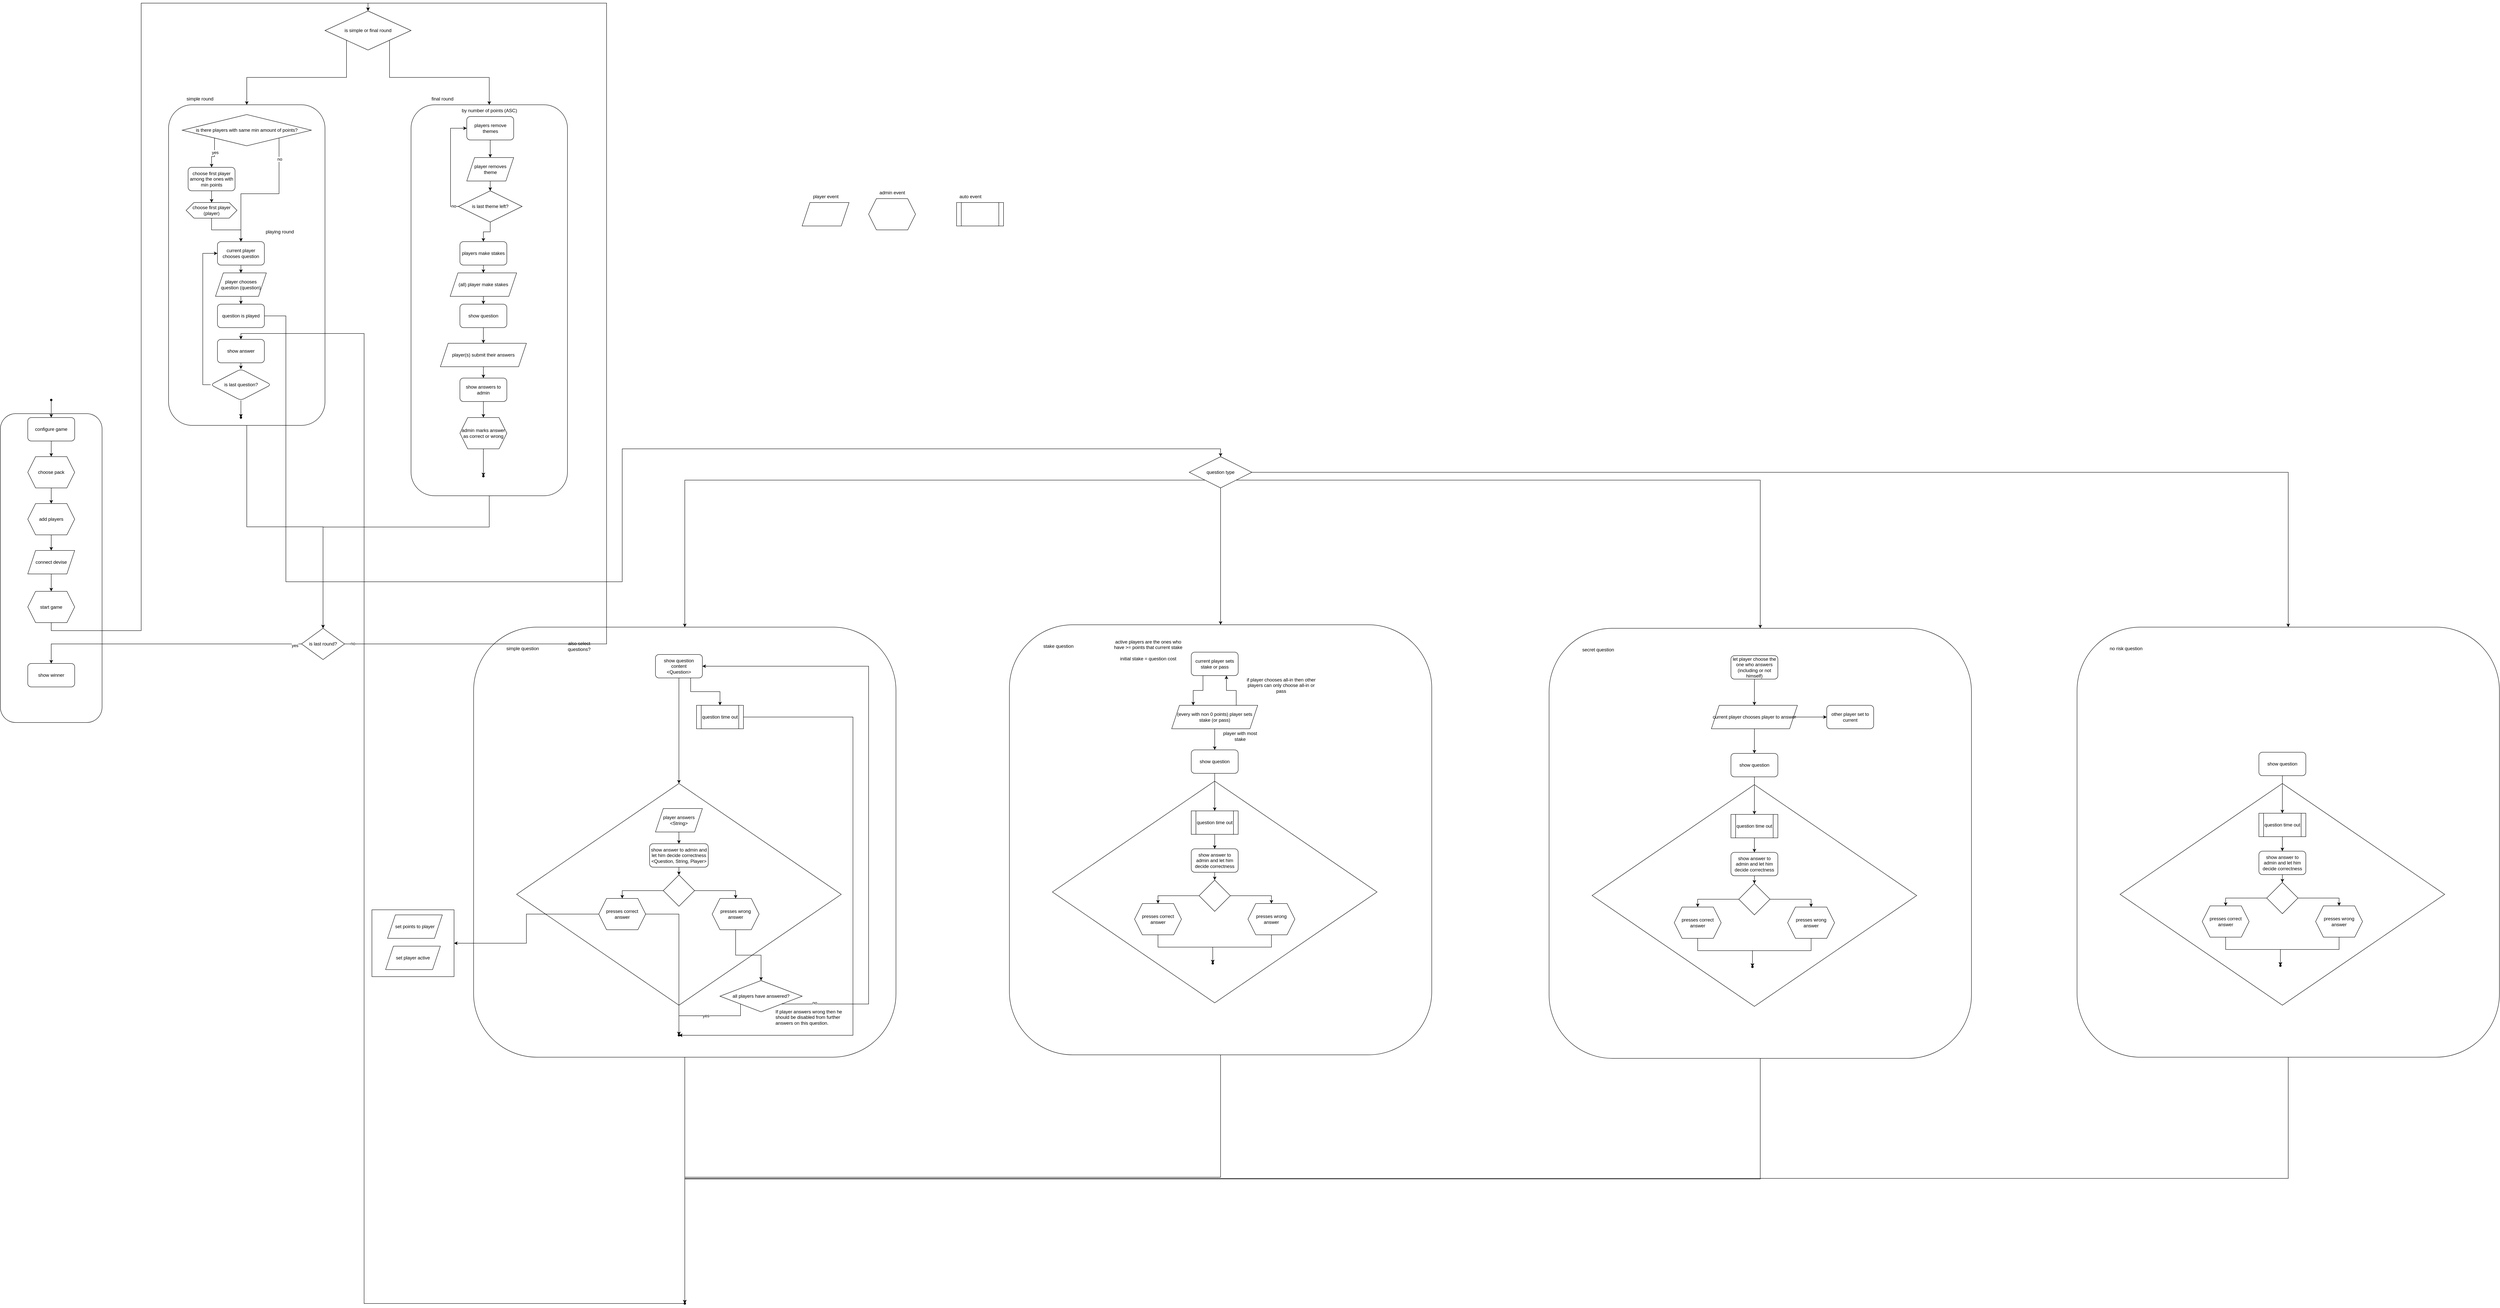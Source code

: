 <mxfile version="24.7.1" type="device">
  <diagram name="Page-1" id="ab8d-WiU6eru4OoNTAOd">
    <mxGraphModel dx="6931" dy="4437" grid="1" gridSize="10" guides="1" tooltips="1" connect="1" arrows="1" fold="1" page="1" pageScale="1" pageWidth="827" pageHeight="1169" math="0" shadow="0">
      <root>
        <mxCell id="0" />
        <mxCell id="1" parent="0" />
        <mxCell id="48MLGOUjKtrmcHyPgKex-269" style="edgeStyle=orthogonalEdgeStyle;rounded=0;orthogonalLoop=1;jettySize=auto;html=1;exitX=0.5;exitY=1;exitDx=0;exitDy=0;entryX=0.5;entryY=0;entryDx=0;entryDy=0;" edge="1" parent="1" source="eBi0IiiwcB5EqKBCC25g-3" target="48MLGOUjKtrmcHyPgKex-268">
          <mxGeometry relative="1" as="geometry" />
        </mxCell>
        <mxCell id="eBi0IiiwcB5EqKBCC25g-3" value="" style="rounded=1;whiteSpace=wrap;html=1;" parent="1" vertex="1">
          <mxGeometry x="110" y="-700" width="400" height="820" as="geometry" />
        </mxCell>
        <mxCell id="48MLGOUjKtrmcHyPgKex-157" value="" style="edgeStyle=orthogonalEdgeStyle;rounded=0;orthogonalLoop=1;jettySize=auto;html=1;" edge="1" parent="1" source="eBi0IiiwcB5EqKBCC25g-1" target="eBi0IiiwcB5EqKBCC25g-52">
          <mxGeometry relative="1" as="geometry" />
        </mxCell>
        <mxCell id="eBi0IiiwcB5EqKBCC25g-1" value="choose first player among the ones with min points" style="rounded=1;whiteSpace=wrap;html=1;" parent="1" vertex="1">
          <mxGeometry x="160" y="-540" width="120" height="60" as="geometry" />
        </mxCell>
        <mxCell id="48MLGOUjKtrmcHyPgKex-129" style="edgeStyle=orthogonalEdgeStyle;rounded=0;orthogonalLoop=1;jettySize=auto;html=1;exitX=0.5;exitY=1;exitDx=0;exitDy=0;entryX=0.5;entryY=0;entryDx=0;entryDy=0;" edge="1" parent="1" source="eBi0IiiwcB5EqKBCC25g-5" target="eBi0IiiwcB5EqKBCC25g-54">
          <mxGeometry relative="1" as="geometry" />
        </mxCell>
        <mxCell id="eBi0IiiwcB5EqKBCC25g-5" value="current player chooses question" style="whiteSpace=wrap;html=1;rounded=1;" parent="1" vertex="1">
          <mxGeometry x="235" y="-350" width="120" height="60" as="geometry" />
        </mxCell>
        <mxCell id="eBi0IiiwcB5EqKBCC25g-7" value="playing round" style="text;html=1;align=center;verticalAlign=middle;resizable=0;points=[];autosize=1;strokeColor=none;fillColor=none;" parent="1" vertex="1">
          <mxGeometry x="344" y="-390" width="100" height="30" as="geometry" />
        </mxCell>
        <mxCell id="48MLGOUjKtrmcHyPgKex-131" style="edgeStyle=orthogonalEdgeStyle;rounded=0;orthogonalLoop=1;jettySize=auto;html=1;exitX=1;exitY=0.5;exitDx=0;exitDy=0;entryX=0.5;entryY=0;entryDx=0;entryDy=0;" edge="1" parent="1" source="eBi0IiiwcB5EqKBCC25g-8" target="48MLGOUjKtrmcHyPgKex-128">
          <mxGeometry relative="1" as="geometry">
            <Array as="points">
              <mxPoint x="410" y="-160" />
              <mxPoint x="410" y="520" />
              <mxPoint x="1270" y="520" />
              <mxPoint x="1270" y="180" />
              <mxPoint x="2800" y="180" />
            </Array>
          </mxGeometry>
        </mxCell>
        <mxCell id="eBi0IiiwcB5EqKBCC25g-8" value="question is played" style="whiteSpace=wrap;html=1;rounded=1;" parent="1" vertex="1">
          <mxGeometry x="235" y="-190" width="120" height="60" as="geometry" />
        </mxCell>
        <mxCell id="eBi0IiiwcB5EqKBCC25g-21" style="edgeStyle=orthogonalEdgeStyle;rounded=0;orthogonalLoop=1;jettySize=auto;html=1;exitX=0;exitY=0.5;exitDx=0;exitDy=0;entryX=0;entryY=0.5;entryDx=0;entryDy=0;" parent="1" source="eBi0IiiwcB5EqKBCC25g-17" target="eBi0IiiwcB5EqKBCC25g-5" edge="1">
          <mxGeometry relative="1" as="geometry" />
        </mxCell>
        <mxCell id="eBi0IiiwcB5EqKBCC25g-23" value="" style="edgeStyle=orthogonalEdgeStyle;rounded=0;orthogonalLoop=1;jettySize=auto;html=1;" parent="1" source="eBi0IiiwcB5EqKBCC25g-17" target="eBi0IiiwcB5EqKBCC25g-22" edge="1">
          <mxGeometry relative="1" as="geometry" />
        </mxCell>
        <mxCell id="eBi0IiiwcB5EqKBCC25g-17" value="is last question?" style="rhombus;whiteSpace=wrap;html=1;rounded=1;" parent="1" vertex="1">
          <mxGeometry x="217.5" y="-24" width="155" height="80" as="geometry" />
        </mxCell>
        <mxCell id="eBi0IiiwcB5EqKBCC25g-22" value="" style="shape=waypoint;sketch=0;size=6;pointerEvents=1;points=[];fillColor=default;resizable=0;rotatable=0;perimeter=centerPerimeter;snapToPoint=1;rounded=1;" parent="1" vertex="1">
          <mxGeometry x="285" y="90" width="20" height="20" as="geometry" />
        </mxCell>
        <mxCell id="eBi0IiiwcB5EqKBCC25g-48" value="" style="shape=parallelogram;perimeter=parallelogramPerimeter;whiteSpace=wrap;html=1;fixedSize=1;" parent="1" vertex="1">
          <mxGeometry x="1730" y="-450" width="120" height="60" as="geometry" />
        </mxCell>
        <mxCell id="eBi0IiiwcB5EqKBCC25g-49" value="" style="shape=hexagon;perimeter=hexagonPerimeter2;whiteSpace=wrap;html=1;fixedSize=1;" parent="1" vertex="1">
          <mxGeometry x="1900" y="-460" width="120" height="80" as="geometry" />
        </mxCell>
        <mxCell id="eBi0IiiwcB5EqKBCC25g-50" value="player event" style="text;html=1;align=center;verticalAlign=middle;resizable=0;points=[];autosize=1;strokeColor=none;fillColor=none;" parent="1" vertex="1">
          <mxGeometry x="1745" y="-480" width="90" height="30" as="geometry" />
        </mxCell>
        <mxCell id="eBi0IiiwcB5EqKBCC25g-51" value="admin event" style="text;html=1;align=center;verticalAlign=middle;resizable=0;points=[];autosize=1;strokeColor=none;fillColor=none;" parent="1" vertex="1">
          <mxGeometry x="1915" y="-490" width="90" height="30" as="geometry" />
        </mxCell>
        <mxCell id="48MLGOUjKtrmcHyPgKex-158" value="" style="edgeStyle=orthogonalEdgeStyle;rounded=0;orthogonalLoop=1;jettySize=auto;html=1;entryX=0.5;entryY=0;entryDx=0;entryDy=0;" edge="1" parent="1" source="eBi0IiiwcB5EqKBCC25g-52" target="eBi0IiiwcB5EqKBCC25g-5">
          <mxGeometry relative="1" as="geometry" />
        </mxCell>
        <mxCell id="eBi0IiiwcB5EqKBCC25g-52" value="choose first player (player)" style="shape=hexagon;perimeter=hexagonPerimeter2;whiteSpace=wrap;html=1;fixedSize=1;" parent="1" vertex="1">
          <mxGeometry x="155" y="-450" width="130" height="40" as="geometry" />
        </mxCell>
        <mxCell id="48MLGOUjKtrmcHyPgKex-130" style="edgeStyle=orthogonalEdgeStyle;rounded=0;orthogonalLoop=1;jettySize=auto;html=1;exitX=0.5;exitY=1;exitDx=0;exitDy=0;entryX=0.5;entryY=0;entryDx=0;entryDy=0;" edge="1" parent="1" source="eBi0IiiwcB5EqKBCC25g-54" target="eBi0IiiwcB5EqKBCC25g-8">
          <mxGeometry relative="1" as="geometry" />
        </mxCell>
        <mxCell id="eBi0IiiwcB5EqKBCC25g-54" value="player chooses question (question)" style="shape=parallelogram;perimeter=parallelogramPerimeter;whiteSpace=wrap;html=1;fixedSize=1;" parent="1" vertex="1">
          <mxGeometry x="230" y="-270" width="130" height="60" as="geometry" />
        </mxCell>
        <mxCell id="48MLGOUjKtrmcHyPgKex-136" value="" style="edgeStyle=orthogonalEdgeStyle;rounded=0;orthogonalLoop=1;jettySize=auto;html=1;" edge="1" parent="1" source="48MLGOUjKtrmcHyPgKex-10" target="48MLGOUjKtrmcHyPgKex-135">
          <mxGeometry relative="1" as="geometry" />
        </mxCell>
        <mxCell id="48MLGOUjKtrmcHyPgKex-10" value="" style="rounded=1;whiteSpace=wrap;html=1;" vertex="1" parent="1">
          <mxGeometry x="890" y="636" width="1080" height="1100" as="geometry" />
        </mxCell>
        <mxCell id="48MLGOUjKtrmcHyPgKex-11" value="simple question" style="text;html=1;align=center;verticalAlign=middle;resizable=0;points=[];autosize=1;strokeColor=none;fillColor=none;" vertex="1" parent="1">
          <mxGeometry x="960" y="676" width="110" height="30" as="geometry" />
        </mxCell>
        <mxCell id="48MLGOUjKtrmcHyPgKex-16" value="" style="edgeStyle=orthogonalEdgeStyle;rounded=0;orthogonalLoop=1;jettySize=auto;html=1;" edge="1" parent="1" source="48MLGOUjKtrmcHyPgKex-17" target="48MLGOUjKtrmcHyPgKex-21">
          <mxGeometry relative="1" as="geometry" />
        </mxCell>
        <mxCell id="48MLGOUjKtrmcHyPgKex-37" style="edgeStyle=orthogonalEdgeStyle;rounded=0;orthogonalLoop=1;jettySize=auto;html=1;exitX=0.75;exitY=1;exitDx=0;exitDy=0;entryX=0.5;entryY=0;entryDx=0;entryDy=0;" edge="1" parent="1" source="48MLGOUjKtrmcHyPgKex-17" target="48MLGOUjKtrmcHyPgKex-36">
          <mxGeometry relative="1" as="geometry" />
        </mxCell>
        <mxCell id="48MLGOUjKtrmcHyPgKex-17" value="show question content&lt;div&gt;&amp;lt;Question&amp;gt;&lt;/div&gt;" style="rounded=1;whiteSpace=wrap;html=1;" vertex="1" parent="1">
          <mxGeometry x="1355" y="706" width="120" height="60" as="geometry" />
        </mxCell>
        <mxCell id="48MLGOUjKtrmcHyPgKex-21" value="" style="rhombus;whiteSpace=wrap;html=1;" vertex="1" parent="1">
          <mxGeometry x="1000" y="1036" width="830" height="567" as="geometry" />
        </mxCell>
        <mxCell id="48MLGOUjKtrmcHyPgKex-22" value="" style="edgeStyle=orthogonalEdgeStyle;rounded=0;orthogonalLoop=1;jettySize=auto;html=1;" edge="1" parent="1" source="48MLGOUjKtrmcHyPgKex-23" target="48MLGOUjKtrmcHyPgKex-25">
          <mxGeometry relative="1" as="geometry" />
        </mxCell>
        <mxCell id="48MLGOUjKtrmcHyPgKex-23" value="player answers&lt;div&gt;&amp;lt;String&amp;gt;&lt;/div&gt;" style="shape=parallelogram;perimeter=parallelogramPerimeter;whiteSpace=wrap;html=1;fixedSize=1;" vertex="1" parent="1">
          <mxGeometry x="1355" y="1100" width="120" height="60" as="geometry" />
        </mxCell>
        <mxCell id="48MLGOUjKtrmcHyPgKex-24" style="edgeStyle=orthogonalEdgeStyle;rounded=0;orthogonalLoop=1;jettySize=auto;html=1;exitX=0.5;exitY=1;exitDx=0;exitDy=0;entryX=0.5;entryY=0;entryDx=0;entryDy=0;" edge="1" parent="1" source="48MLGOUjKtrmcHyPgKex-25" target="48MLGOUjKtrmcHyPgKex-30">
          <mxGeometry relative="1" as="geometry" />
        </mxCell>
        <mxCell id="48MLGOUjKtrmcHyPgKex-25" value="show answer to admin and let him decide correctness&lt;div&gt;&amp;lt;Question, String, Player&amp;gt;&lt;/div&gt;" style="rounded=1;whiteSpace=wrap;html=1;" vertex="1" parent="1">
          <mxGeometry x="1340" y="1190" width="150" height="60" as="geometry" />
        </mxCell>
        <mxCell id="48MLGOUjKtrmcHyPgKex-26" value="" style="edgeStyle=orthogonalEdgeStyle;rounded=0;orthogonalLoop=1;jettySize=auto;html=1;" edge="1" parent="1" source="48MLGOUjKtrmcHyPgKex-27" target="48MLGOUjKtrmcHyPgKex-33">
          <mxGeometry relative="1" as="geometry" />
        </mxCell>
        <mxCell id="48MLGOUjKtrmcHyPgKex-259" style="edgeStyle=orthogonalEdgeStyle;rounded=0;orthogonalLoop=1;jettySize=auto;html=1;exitX=0;exitY=0.5;exitDx=0;exitDy=0;entryX=1;entryY=0.5;entryDx=0;entryDy=0;" edge="1" parent="1" source="48MLGOUjKtrmcHyPgKex-27" target="48MLGOUjKtrmcHyPgKex-256">
          <mxGeometry relative="1" as="geometry" />
        </mxCell>
        <mxCell id="48MLGOUjKtrmcHyPgKex-27" value="presses correct answer" style="shape=hexagon;perimeter=hexagonPerimeter2;whiteSpace=wrap;html=1;fixedSize=1;" vertex="1" parent="1">
          <mxGeometry x="1210" y="1330" width="120" height="80" as="geometry" />
        </mxCell>
        <mxCell id="48MLGOUjKtrmcHyPgKex-28" style="edgeStyle=orthogonalEdgeStyle;rounded=0;orthogonalLoop=1;jettySize=auto;html=1;exitX=0;exitY=0.5;exitDx=0;exitDy=0;entryX=0.5;entryY=0;entryDx=0;entryDy=0;" edge="1" parent="1" source="48MLGOUjKtrmcHyPgKex-30" target="48MLGOUjKtrmcHyPgKex-27">
          <mxGeometry relative="1" as="geometry" />
        </mxCell>
        <mxCell id="48MLGOUjKtrmcHyPgKex-29" style="edgeStyle=orthogonalEdgeStyle;rounded=0;orthogonalLoop=1;jettySize=auto;html=1;exitX=1;exitY=0.5;exitDx=0;exitDy=0;entryX=0.5;entryY=0;entryDx=0;entryDy=0;" edge="1" parent="1" source="48MLGOUjKtrmcHyPgKex-30" target="48MLGOUjKtrmcHyPgKex-32">
          <mxGeometry relative="1" as="geometry" />
        </mxCell>
        <mxCell id="48MLGOUjKtrmcHyPgKex-30" value="" style="rhombus;whiteSpace=wrap;html=1;" vertex="1" parent="1">
          <mxGeometry x="1375" y="1270" width="80" height="80" as="geometry" />
        </mxCell>
        <mxCell id="48MLGOUjKtrmcHyPgKex-251" style="edgeStyle=orthogonalEdgeStyle;rounded=0;orthogonalLoop=1;jettySize=auto;html=1;exitX=0.5;exitY=1;exitDx=0;exitDy=0;entryX=0.5;entryY=0;entryDx=0;entryDy=0;" edge="1" parent="1" source="48MLGOUjKtrmcHyPgKex-32" target="48MLGOUjKtrmcHyPgKex-250">
          <mxGeometry relative="1" as="geometry" />
        </mxCell>
        <mxCell id="48MLGOUjKtrmcHyPgKex-32" value="presses wrong answer" style="shape=hexagon;perimeter=hexagonPerimeter2;whiteSpace=wrap;html=1;fixedSize=1;" vertex="1" parent="1">
          <mxGeometry x="1500" y="1330" width="120" height="80" as="geometry" />
        </mxCell>
        <mxCell id="48MLGOUjKtrmcHyPgKex-33" value="" style="shape=waypoint;sketch=0;size=6;pointerEvents=1;points=[];fillColor=default;resizable=0;rotatable=0;perimeter=centerPerimeter;snapToPoint=1;" vertex="1" parent="1">
          <mxGeometry x="1405" y="1670" width="20" height="20" as="geometry" />
        </mxCell>
        <mxCell id="48MLGOUjKtrmcHyPgKex-34" value="" style="shape=process;whiteSpace=wrap;html=1;backgroundOutline=1;" vertex="1" parent="1">
          <mxGeometry x="2125" y="-450" width="120" height="60" as="geometry" />
        </mxCell>
        <mxCell id="48MLGOUjKtrmcHyPgKex-35" value="auto event" style="text;html=1;align=center;verticalAlign=middle;resizable=0;points=[];autosize=1;strokeColor=none;fillColor=none;" vertex="1" parent="1">
          <mxGeometry x="2120" y="-480" width="80" height="30" as="geometry" />
        </mxCell>
        <mxCell id="48MLGOUjKtrmcHyPgKex-41" value="" style="edgeStyle=orthogonalEdgeStyle;rounded=0;orthogonalLoop=1;jettySize=auto;html=1;entryX=1.083;entryY=0.867;entryDx=0;entryDy=0;entryPerimeter=0;" edge="1" parent="1" source="48MLGOUjKtrmcHyPgKex-36" target="48MLGOUjKtrmcHyPgKex-33">
          <mxGeometry relative="1" as="geometry">
            <mxPoint x="1520" y="966" as="targetPoint" />
            <Array as="points">
              <mxPoint x="1860" y="866" />
              <mxPoint x="1860" y="1680" />
            </Array>
          </mxGeometry>
        </mxCell>
        <mxCell id="48MLGOUjKtrmcHyPgKex-36" value="question time out" style="shape=process;whiteSpace=wrap;html=1;backgroundOutline=1;" vertex="1" parent="1">
          <mxGeometry x="1460" y="836" width="120" height="60" as="geometry" />
        </mxCell>
        <mxCell id="48MLGOUjKtrmcHyPgKex-137" style="edgeStyle=orthogonalEdgeStyle;rounded=0;orthogonalLoop=1;jettySize=auto;html=1;exitX=0.5;exitY=1;exitDx=0;exitDy=0;" edge="1" parent="1" source="48MLGOUjKtrmcHyPgKex-42" target="48MLGOUjKtrmcHyPgKex-135">
          <mxGeometry relative="1" as="geometry" />
        </mxCell>
        <mxCell id="48MLGOUjKtrmcHyPgKex-42" value="" style="rounded=1;whiteSpace=wrap;html=1;" vertex="1" parent="1">
          <mxGeometry x="2260" y="630" width="1080" height="1100" as="geometry" />
        </mxCell>
        <mxCell id="48MLGOUjKtrmcHyPgKex-43" value="stake question" style="text;html=1;align=center;verticalAlign=middle;resizable=0;points=[];autosize=1;strokeColor=none;fillColor=none;" vertex="1" parent="1">
          <mxGeometry x="2335" y="670" width="100" height="30" as="geometry" />
        </mxCell>
        <mxCell id="48MLGOUjKtrmcHyPgKex-124" style="edgeStyle=orthogonalEdgeStyle;rounded=0;orthogonalLoop=1;jettySize=auto;html=1;exitX=0.25;exitY=1;exitDx=0;exitDy=0;entryX=0.25;entryY=0;entryDx=0;entryDy=0;" edge="1" parent="1" source="48MLGOUjKtrmcHyPgKex-46" target="48MLGOUjKtrmcHyPgKex-63">
          <mxGeometry relative="1" as="geometry" />
        </mxCell>
        <mxCell id="48MLGOUjKtrmcHyPgKex-46" value="current player sets stake or pass" style="rounded=1;whiteSpace=wrap;html=1;" vertex="1" parent="1">
          <mxGeometry x="2725" y="700" width="120" height="60" as="geometry" />
        </mxCell>
        <mxCell id="48MLGOUjKtrmcHyPgKex-47" value="" style="rhombus;whiteSpace=wrap;html=1;" vertex="1" parent="1">
          <mxGeometry x="2370" y="1030" width="830" height="567" as="geometry" />
        </mxCell>
        <mxCell id="48MLGOUjKtrmcHyPgKex-48" value="" style="edgeStyle=orthogonalEdgeStyle;rounded=0;orthogonalLoop=1;jettySize=auto;html=1;exitX=0.5;exitY=1;exitDx=0;exitDy=0;" edge="1" parent="1" source="48MLGOUjKtrmcHyPgKex-67" target="48MLGOUjKtrmcHyPgKex-51">
          <mxGeometry relative="1" as="geometry">
            <mxPoint x="2785.0" y="1173" as="sourcePoint" />
          </mxGeometry>
        </mxCell>
        <mxCell id="48MLGOUjKtrmcHyPgKex-50" style="edgeStyle=orthogonalEdgeStyle;rounded=0;orthogonalLoop=1;jettySize=auto;html=1;exitX=0.5;exitY=1;exitDx=0;exitDy=0;entryX=0.5;entryY=0;entryDx=0;entryDy=0;" edge="1" parent="1" source="48MLGOUjKtrmcHyPgKex-51" target="48MLGOUjKtrmcHyPgKex-56">
          <mxGeometry relative="1" as="geometry" />
        </mxCell>
        <mxCell id="48MLGOUjKtrmcHyPgKex-51" value="show answer to admin and let him decide correctness" style="rounded=1;whiteSpace=wrap;html=1;" vertex="1" parent="1">
          <mxGeometry x="2725" y="1203" width="120" height="60" as="geometry" />
        </mxCell>
        <mxCell id="48MLGOUjKtrmcHyPgKex-69" style="edgeStyle=orthogonalEdgeStyle;rounded=0;orthogonalLoop=1;jettySize=auto;html=1;exitX=0.5;exitY=1;exitDx=0;exitDy=0;" edge="1" parent="1" source="48MLGOUjKtrmcHyPgKex-53" target="48MLGOUjKtrmcHyPgKex-59">
          <mxGeometry relative="1" as="geometry" />
        </mxCell>
        <mxCell id="48MLGOUjKtrmcHyPgKex-53" value="presses correct answer" style="shape=hexagon;perimeter=hexagonPerimeter2;whiteSpace=wrap;html=1;fixedSize=1;" vertex="1" parent="1">
          <mxGeometry x="2580" y="1343" width="120" height="80" as="geometry" />
        </mxCell>
        <mxCell id="48MLGOUjKtrmcHyPgKex-54" style="edgeStyle=orthogonalEdgeStyle;rounded=0;orthogonalLoop=1;jettySize=auto;html=1;exitX=0;exitY=0.5;exitDx=0;exitDy=0;entryX=0.5;entryY=0;entryDx=0;entryDy=0;" edge="1" parent="1" source="48MLGOUjKtrmcHyPgKex-56" target="48MLGOUjKtrmcHyPgKex-53">
          <mxGeometry relative="1" as="geometry" />
        </mxCell>
        <mxCell id="48MLGOUjKtrmcHyPgKex-55" style="edgeStyle=orthogonalEdgeStyle;rounded=0;orthogonalLoop=1;jettySize=auto;html=1;exitX=1;exitY=0.5;exitDx=0;exitDy=0;entryX=0.5;entryY=0;entryDx=0;entryDy=0;" edge="1" parent="1" source="48MLGOUjKtrmcHyPgKex-56" target="48MLGOUjKtrmcHyPgKex-58">
          <mxGeometry relative="1" as="geometry" />
        </mxCell>
        <mxCell id="48MLGOUjKtrmcHyPgKex-56" value="" style="rhombus;whiteSpace=wrap;html=1;" vertex="1" parent="1">
          <mxGeometry x="2745" y="1283" width="80" height="80" as="geometry" />
        </mxCell>
        <mxCell id="48MLGOUjKtrmcHyPgKex-58" value="presses wrong answer" style="shape=hexagon;perimeter=hexagonPerimeter2;whiteSpace=wrap;html=1;fixedSize=1;" vertex="1" parent="1">
          <mxGeometry x="2870" y="1343" width="120" height="80" as="geometry" />
        </mxCell>
        <mxCell id="48MLGOUjKtrmcHyPgKex-59" value="" style="shape=waypoint;sketch=0;size=6;pointerEvents=1;points=[];fillColor=default;resizable=0;rotatable=0;perimeter=centerPerimeter;snapToPoint=1;" vertex="1" parent="1">
          <mxGeometry x="2770" y="1486" width="20" height="20" as="geometry" />
        </mxCell>
        <mxCell id="48MLGOUjKtrmcHyPgKex-123" style="edgeStyle=orthogonalEdgeStyle;rounded=0;orthogonalLoop=1;jettySize=auto;html=1;exitX=0.5;exitY=1;exitDx=0;exitDy=0;entryX=0.5;entryY=0;entryDx=0;entryDy=0;" edge="1" parent="1" source="48MLGOUjKtrmcHyPgKex-63" target="48MLGOUjKtrmcHyPgKex-65">
          <mxGeometry relative="1" as="geometry" />
        </mxCell>
        <mxCell id="48MLGOUjKtrmcHyPgKex-125" style="edgeStyle=orthogonalEdgeStyle;rounded=0;orthogonalLoop=1;jettySize=auto;html=1;exitX=0.75;exitY=0;exitDx=0;exitDy=0;entryX=0.75;entryY=1;entryDx=0;entryDy=0;" edge="1" parent="1" source="48MLGOUjKtrmcHyPgKex-63" target="48MLGOUjKtrmcHyPgKex-46">
          <mxGeometry relative="1" as="geometry" />
        </mxCell>
        <mxCell id="48MLGOUjKtrmcHyPgKex-63" value="(every with non 0 points) player sets stake (or pass)" style="shape=parallelogram;perimeter=parallelogramPerimeter;whiteSpace=wrap;html=1;fixedSize=1;" vertex="1" parent="1">
          <mxGeometry x="2675" y="836" width="220" height="60" as="geometry" />
        </mxCell>
        <mxCell id="48MLGOUjKtrmcHyPgKex-68" style="edgeStyle=orthogonalEdgeStyle;rounded=0;orthogonalLoop=1;jettySize=auto;html=1;exitX=0.5;exitY=1;exitDx=0;exitDy=0;entryX=0.5;entryY=0;entryDx=0;entryDy=0;" edge="1" parent="1" source="48MLGOUjKtrmcHyPgKex-65" target="48MLGOUjKtrmcHyPgKex-67">
          <mxGeometry relative="1" as="geometry" />
        </mxCell>
        <mxCell id="48MLGOUjKtrmcHyPgKex-65" value="show question" style="rounded=1;whiteSpace=wrap;html=1;" vertex="1" parent="1">
          <mxGeometry x="2725" y="950" width="120" height="60" as="geometry" />
        </mxCell>
        <mxCell id="48MLGOUjKtrmcHyPgKex-67" value="question time out" style="shape=process;whiteSpace=wrap;html=1;backgroundOutline=1;" vertex="1" parent="1">
          <mxGeometry x="2725" y="1106" width="120" height="60" as="geometry" />
        </mxCell>
        <mxCell id="48MLGOUjKtrmcHyPgKex-70" style="edgeStyle=orthogonalEdgeStyle;rounded=0;orthogonalLoop=1;jettySize=auto;html=1;exitX=0.5;exitY=1;exitDx=0;exitDy=0;entryX=1.013;entryY=0.109;entryDx=0;entryDy=0;entryPerimeter=0;" edge="1" parent="1" source="48MLGOUjKtrmcHyPgKex-58" target="48MLGOUjKtrmcHyPgKex-59">
          <mxGeometry relative="1" as="geometry" />
        </mxCell>
        <mxCell id="48MLGOUjKtrmcHyPgKex-138" style="edgeStyle=orthogonalEdgeStyle;rounded=0;orthogonalLoop=1;jettySize=auto;html=1;exitX=0.5;exitY=1;exitDx=0;exitDy=0;" edge="1" parent="1" source="48MLGOUjKtrmcHyPgKex-97" target="48MLGOUjKtrmcHyPgKex-135">
          <mxGeometry relative="1" as="geometry">
            <mxPoint x="1510" y="2370" as="targetPoint" />
          </mxGeometry>
        </mxCell>
        <mxCell id="48MLGOUjKtrmcHyPgKex-97" value="" style="rounded=1;whiteSpace=wrap;html=1;" vertex="1" parent="1">
          <mxGeometry x="3640" y="639" width="1080" height="1100" as="geometry" />
        </mxCell>
        <mxCell id="48MLGOUjKtrmcHyPgKex-98" value="secret question" style="text;html=1;align=center;verticalAlign=middle;resizable=0;points=[];autosize=1;strokeColor=none;fillColor=none;" vertex="1" parent="1">
          <mxGeometry x="3715" y="679" width="100" height="30" as="geometry" />
        </mxCell>
        <mxCell id="48MLGOUjKtrmcHyPgKex-126" value="" style="edgeStyle=orthogonalEdgeStyle;rounded=0;orthogonalLoop=1;jettySize=auto;html=1;" edge="1" parent="1" source="48MLGOUjKtrmcHyPgKex-101" target="48MLGOUjKtrmcHyPgKex-117">
          <mxGeometry relative="1" as="geometry" />
        </mxCell>
        <mxCell id="48MLGOUjKtrmcHyPgKex-101" value="let player choose the one who answers (including or not himself)" style="rounded=1;whiteSpace=wrap;html=1;" vertex="1" parent="1">
          <mxGeometry x="4105" y="709" width="120" height="60" as="geometry" />
        </mxCell>
        <mxCell id="48MLGOUjKtrmcHyPgKex-102" value="" style="rhombus;whiteSpace=wrap;html=1;" vertex="1" parent="1">
          <mxGeometry x="3750" y="1039" width="830" height="567" as="geometry" />
        </mxCell>
        <mxCell id="48MLGOUjKtrmcHyPgKex-103" value="" style="edgeStyle=orthogonalEdgeStyle;rounded=0;orthogonalLoop=1;jettySize=auto;html=1;exitX=0.5;exitY=1;exitDx=0;exitDy=0;" edge="1" parent="1" source="48MLGOUjKtrmcHyPgKex-121" target="48MLGOUjKtrmcHyPgKex-105">
          <mxGeometry relative="1" as="geometry">
            <mxPoint x="4165.0" y="1182" as="sourcePoint" />
          </mxGeometry>
        </mxCell>
        <mxCell id="48MLGOUjKtrmcHyPgKex-104" style="edgeStyle=orthogonalEdgeStyle;rounded=0;orthogonalLoop=1;jettySize=auto;html=1;exitX=0.5;exitY=1;exitDx=0;exitDy=0;entryX=0.5;entryY=0;entryDx=0;entryDy=0;" edge="1" parent="1" source="48MLGOUjKtrmcHyPgKex-105" target="48MLGOUjKtrmcHyPgKex-110">
          <mxGeometry relative="1" as="geometry" />
        </mxCell>
        <mxCell id="48MLGOUjKtrmcHyPgKex-105" value="show answer to admin and let him decide correctness" style="rounded=1;whiteSpace=wrap;html=1;" vertex="1" parent="1">
          <mxGeometry x="4105" y="1212" width="120" height="60" as="geometry" />
        </mxCell>
        <mxCell id="48MLGOUjKtrmcHyPgKex-106" style="edgeStyle=orthogonalEdgeStyle;rounded=0;orthogonalLoop=1;jettySize=auto;html=1;exitX=0.5;exitY=1;exitDx=0;exitDy=0;" edge="1" parent="1" source="48MLGOUjKtrmcHyPgKex-107" target="48MLGOUjKtrmcHyPgKex-112">
          <mxGeometry relative="1" as="geometry" />
        </mxCell>
        <mxCell id="48MLGOUjKtrmcHyPgKex-107" value="presses correct answer" style="shape=hexagon;perimeter=hexagonPerimeter2;whiteSpace=wrap;html=1;fixedSize=1;" vertex="1" parent="1">
          <mxGeometry x="3960" y="1352" width="120" height="80" as="geometry" />
        </mxCell>
        <mxCell id="48MLGOUjKtrmcHyPgKex-108" style="edgeStyle=orthogonalEdgeStyle;rounded=0;orthogonalLoop=1;jettySize=auto;html=1;exitX=0;exitY=0.5;exitDx=0;exitDy=0;entryX=0.5;entryY=0;entryDx=0;entryDy=0;" edge="1" parent="1" source="48MLGOUjKtrmcHyPgKex-110" target="48MLGOUjKtrmcHyPgKex-107">
          <mxGeometry relative="1" as="geometry" />
        </mxCell>
        <mxCell id="48MLGOUjKtrmcHyPgKex-109" style="edgeStyle=orthogonalEdgeStyle;rounded=0;orthogonalLoop=1;jettySize=auto;html=1;exitX=1;exitY=0.5;exitDx=0;exitDy=0;entryX=0.5;entryY=0;entryDx=0;entryDy=0;" edge="1" parent="1" source="48MLGOUjKtrmcHyPgKex-110" target="48MLGOUjKtrmcHyPgKex-111">
          <mxGeometry relative="1" as="geometry" />
        </mxCell>
        <mxCell id="48MLGOUjKtrmcHyPgKex-110" value="" style="rhombus;whiteSpace=wrap;html=1;" vertex="1" parent="1">
          <mxGeometry x="4125" y="1292" width="80" height="80" as="geometry" />
        </mxCell>
        <mxCell id="48MLGOUjKtrmcHyPgKex-111" value="presses wrong answer" style="shape=hexagon;perimeter=hexagonPerimeter2;whiteSpace=wrap;html=1;fixedSize=1;" vertex="1" parent="1">
          <mxGeometry x="4250" y="1352" width="120" height="80" as="geometry" />
        </mxCell>
        <mxCell id="48MLGOUjKtrmcHyPgKex-112" value="" style="shape=waypoint;sketch=0;size=6;pointerEvents=1;points=[];fillColor=default;resizable=0;rotatable=0;perimeter=centerPerimeter;snapToPoint=1;" vertex="1" parent="1">
          <mxGeometry x="4150" y="1495" width="20" height="20" as="geometry" />
        </mxCell>
        <mxCell id="48MLGOUjKtrmcHyPgKex-127" value="" style="edgeStyle=orthogonalEdgeStyle;rounded=0;orthogonalLoop=1;jettySize=auto;html=1;" edge="1" parent="1" source="48MLGOUjKtrmcHyPgKex-117" target="48MLGOUjKtrmcHyPgKex-120">
          <mxGeometry relative="1" as="geometry" />
        </mxCell>
        <mxCell id="48MLGOUjKtrmcHyPgKex-266" value="" style="edgeStyle=orthogonalEdgeStyle;rounded=0;orthogonalLoop=1;jettySize=auto;html=1;" edge="1" parent="1" source="48MLGOUjKtrmcHyPgKex-117" target="48MLGOUjKtrmcHyPgKex-265">
          <mxGeometry relative="1" as="geometry" />
        </mxCell>
        <mxCell id="48MLGOUjKtrmcHyPgKex-117" value="current player chooses player to answer" style="shape=parallelogram;perimeter=parallelogramPerimeter;whiteSpace=wrap;html=1;fixedSize=1;" vertex="1" parent="1">
          <mxGeometry x="4055" y="836" width="220" height="60" as="geometry" />
        </mxCell>
        <mxCell id="48MLGOUjKtrmcHyPgKex-119" style="edgeStyle=orthogonalEdgeStyle;rounded=0;orthogonalLoop=1;jettySize=auto;html=1;exitX=0.5;exitY=1;exitDx=0;exitDy=0;entryX=0.5;entryY=0;entryDx=0;entryDy=0;" edge="1" parent="1" source="48MLGOUjKtrmcHyPgKex-120" target="48MLGOUjKtrmcHyPgKex-121">
          <mxGeometry relative="1" as="geometry" />
        </mxCell>
        <mxCell id="48MLGOUjKtrmcHyPgKex-120" value="show question" style="rounded=1;whiteSpace=wrap;html=1;" vertex="1" parent="1">
          <mxGeometry x="4105" y="959" width="120" height="60" as="geometry" />
        </mxCell>
        <mxCell id="48MLGOUjKtrmcHyPgKex-121" value="question time out" style="shape=process;whiteSpace=wrap;html=1;backgroundOutline=1;" vertex="1" parent="1">
          <mxGeometry x="4105" y="1115" width="120" height="60" as="geometry" />
        </mxCell>
        <mxCell id="48MLGOUjKtrmcHyPgKex-122" style="edgeStyle=orthogonalEdgeStyle;rounded=0;orthogonalLoop=1;jettySize=auto;html=1;exitX=0.5;exitY=1;exitDx=0;exitDy=0;entryX=1.013;entryY=0.109;entryDx=0;entryDy=0;entryPerimeter=0;" edge="1" parent="1" source="48MLGOUjKtrmcHyPgKex-111" target="48MLGOUjKtrmcHyPgKex-112">
          <mxGeometry relative="1" as="geometry" />
        </mxCell>
        <mxCell id="48MLGOUjKtrmcHyPgKex-132" style="edgeStyle=orthogonalEdgeStyle;rounded=0;orthogonalLoop=1;jettySize=auto;html=1;exitX=0;exitY=1;exitDx=0;exitDy=0;entryX=0.5;entryY=0;entryDx=0;entryDy=0;" edge="1" parent="1" source="48MLGOUjKtrmcHyPgKex-128" target="48MLGOUjKtrmcHyPgKex-10">
          <mxGeometry relative="1" as="geometry" />
        </mxCell>
        <mxCell id="48MLGOUjKtrmcHyPgKex-133" style="edgeStyle=orthogonalEdgeStyle;rounded=0;orthogonalLoop=1;jettySize=auto;html=1;exitX=0.5;exitY=1;exitDx=0;exitDy=0;entryX=0.5;entryY=0;entryDx=0;entryDy=0;" edge="1" parent="1" source="48MLGOUjKtrmcHyPgKex-128" target="48MLGOUjKtrmcHyPgKex-42">
          <mxGeometry relative="1" as="geometry" />
        </mxCell>
        <mxCell id="48MLGOUjKtrmcHyPgKex-134" style="edgeStyle=orthogonalEdgeStyle;rounded=0;orthogonalLoop=1;jettySize=auto;html=1;exitX=1;exitY=1;exitDx=0;exitDy=0;entryX=0.5;entryY=0;entryDx=0;entryDy=0;" edge="1" parent="1" source="48MLGOUjKtrmcHyPgKex-128" target="48MLGOUjKtrmcHyPgKex-97">
          <mxGeometry relative="1" as="geometry" />
        </mxCell>
        <mxCell id="48MLGOUjKtrmcHyPgKex-263" style="edgeStyle=orthogonalEdgeStyle;rounded=0;orthogonalLoop=1;jettySize=auto;html=1;exitX=1;exitY=0.5;exitDx=0;exitDy=0;" edge="1" parent="1" source="48MLGOUjKtrmcHyPgKex-128" target="48MLGOUjKtrmcHyPgKex-228">
          <mxGeometry relative="1" as="geometry" />
        </mxCell>
        <mxCell id="48MLGOUjKtrmcHyPgKex-128" value="question type" style="rhombus;whiteSpace=wrap;html=1;" vertex="1" parent="1">
          <mxGeometry x="2720" y="200" width="160" height="80" as="geometry" />
        </mxCell>
        <mxCell id="48MLGOUjKtrmcHyPgKex-220" value="" style="edgeStyle=orthogonalEdgeStyle;rounded=0;orthogonalLoop=1;jettySize=auto;html=1;entryX=0.5;entryY=0;entryDx=0;entryDy=0;" edge="1" parent="1" source="48MLGOUjKtrmcHyPgKex-223" target="eBi0IiiwcB5EqKBCC25g-17">
          <mxGeometry relative="1" as="geometry">
            <mxPoint x="290" y="1240" as="targetPoint" />
            <Array as="points">
              <mxPoint x="295" y="-115" />
            </Array>
          </mxGeometry>
        </mxCell>
        <mxCell id="48MLGOUjKtrmcHyPgKex-135" value="" style="shape=waypoint;sketch=0;size=6;pointerEvents=1;points=[];fillColor=default;resizable=0;rotatable=0;perimeter=centerPerimeter;snapToPoint=1;rounded=1;" vertex="1" parent="1">
          <mxGeometry x="1420" y="2356" width="20" height="20" as="geometry" />
        </mxCell>
        <mxCell id="48MLGOUjKtrmcHyPgKex-141" value="" style="rounded=1;whiteSpace=wrap;html=1;" vertex="1" parent="1">
          <mxGeometry x="-320" y="90" width="260" height="790" as="geometry" />
        </mxCell>
        <mxCell id="48MLGOUjKtrmcHyPgKex-146" value="" style="edgeStyle=orthogonalEdgeStyle;rounded=0;orthogonalLoop=1;jettySize=auto;html=1;" edge="1" parent="1" source="48MLGOUjKtrmcHyPgKex-142" target="48MLGOUjKtrmcHyPgKex-145">
          <mxGeometry relative="1" as="geometry" />
        </mxCell>
        <mxCell id="48MLGOUjKtrmcHyPgKex-142" value="configure game" style="rounded=1;whiteSpace=wrap;html=1;" vertex="1" parent="1">
          <mxGeometry x="-250" y="100" width="120" height="60" as="geometry" />
        </mxCell>
        <mxCell id="48MLGOUjKtrmcHyPgKex-144" value="" style="edgeStyle=orthogonalEdgeStyle;rounded=0;orthogonalLoop=1;jettySize=auto;html=1;" edge="1" parent="1" source="48MLGOUjKtrmcHyPgKex-143" target="48MLGOUjKtrmcHyPgKex-142">
          <mxGeometry relative="1" as="geometry" />
        </mxCell>
        <mxCell id="48MLGOUjKtrmcHyPgKex-143" value="" style="shape=waypoint;sketch=0;size=6;pointerEvents=1;points=[];fillColor=default;resizable=0;rotatable=0;perimeter=centerPerimeter;snapToPoint=1;rounded=1;" vertex="1" parent="1">
          <mxGeometry x="-200" y="45" width="20" height="20" as="geometry" />
        </mxCell>
        <mxCell id="48MLGOUjKtrmcHyPgKex-148" value="" style="edgeStyle=orthogonalEdgeStyle;rounded=0;orthogonalLoop=1;jettySize=auto;html=1;" edge="1" parent="1" source="48MLGOUjKtrmcHyPgKex-145" target="48MLGOUjKtrmcHyPgKex-147">
          <mxGeometry relative="1" as="geometry" />
        </mxCell>
        <mxCell id="48MLGOUjKtrmcHyPgKex-145" value="choose pack" style="shape=hexagon;perimeter=hexagonPerimeter2;whiteSpace=wrap;html=1;fixedSize=1;" vertex="1" parent="1">
          <mxGeometry x="-250" y="200" width="120" height="80" as="geometry" />
        </mxCell>
        <mxCell id="48MLGOUjKtrmcHyPgKex-150" value="" style="edgeStyle=orthogonalEdgeStyle;rounded=0;orthogonalLoop=1;jettySize=auto;html=1;" edge="1" parent="1" source="48MLGOUjKtrmcHyPgKex-147" target="48MLGOUjKtrmcHyPgKex-149">
          <mxGeometry relative="1" as="geometry" />
        </mxCell>
        <mxCell id="48MLGOUjKtrmcHyPgKex-147" value="add players" style="shape=hexagon;perimeter=hexagonPerimeter2;whiteSpace=wrap;html=1;fixedSize=1;" vertex="1" parent="1">
          <mxGeometry x="-250" y="320" width="120" height="80" as="geometry" />
        </mxCell>
        <mxCell id="48MLGOUjKtrmcHyPgKex-152" value="" style="edgeStyle=orthogonalEdgeStyle;rounded=0;orthogonalLoop=1;jettySize=auto;html=1;" edge="1" parent="1" source="48MLGOUjKtrmcHyPgKex-149" target="48MLGOUjKtrmcHyPgKex-151">
          <mxGeometry relative="1" as="geometry" />
        </mxCell>
        <mxCell id="48MLGOUjKtrmcHyPgKex-149" value="connect devise" style="shape=parallelogram;perimeter=parallelogramPerimeter;whiteSpace=wrap;html=1;fixedSize=1;" vertex="1" parent="1">
          <mxGeometry x="-250" y="440" width="120" height="60" as="geometry" />
        </mxCell>
        <mxCell id="48MLGOUjKtrmcHyPgKex-153" style="edgeStyle=orthogonalEdgeStyle;rounded=0;orthogonalLoop=1;jettySize=auto;html=1;exitX=0.5;exitY=1;exitDx=0;exitDy=0;entryX=0.5;entryY=0;entryDx=0;entryDy=0;" edge="1" parent="1" source="48MLGOUjKtrmcHyPgKex-151" target="48MLGOUjKtrmcHyPgKex-216">
          <mxGeometry relative="1" as="geometry">
            <mxPoint x="70.0" y="360" as="targetPoint" />
            <Array as="points">
              <mxPoint x="-190" y="645" />
              <mxPoint x="40" y="645" />
              <mxPoint x="40" y="-960" />
              <mxPoint x="620" y="-960" />
            </Array>
          </mxGeometry>
        </mxCell>
        <mxCell id="48MLGOUjKtrmcHyPgKex-151" value="start game" style="shape=hexagon;perimeter=hexagonPerimeter2;whiteSpace=wrap;html=1;fixedSize=1;" vertex="1" parent="1">
          <mxGeometry x="-250" y="544.5" width="120" height="80" as="geometry" />
        </mxCell>
        <mxCell id="48MLGOUjKtrmcHyPgKex-155" style="edgeStyle=orthogonalEdgeStyle;rounded=0;orthogonalLoop=1;jettySize=auto;html=1;exitX=0;exitY=1;exitDx=0;exitDy=0;entryX=0.5;entryY=0;entryDx=0;entryDy=0;" edge="1" parent="1" source="48MLGOUjKtrmcHyPgKex-154" target="eBi0IiiwcB5EqKBCC25g-1">
          <mxGeometry relative="1" as="geometry" />
        </mxCell>
        <mxCell id="48MLGOUjKtrmcHyPgKex-156" value="yes" style="edgeLabel;html=1;align=center;verticalAlign=middle;resizable=0;points=[];" vertex="1" connectable="0" parent="48MLGOUjKtrmcHyPgKex-155">
          <mxGeometry x="-0.114" y="1" relative="1" as="geometry">
            <mxPoint as="offset" />
          </mxGeometry>
        </mxCell>
        <mxCell id="48MLGOUjKtrmcHyPgKex-226" style="edgeStyle=orthogonalEdgeStyle;rounded=0;orthogonalLoop=1;jettySize=auto;html=1;exitX=1;exitY=1;exitDx=0;exitDy=0;entryX=0.5;entryY=0;entryDx=0;entryDy=0;" edge="1" parent="1" source="48MLGOUjKtrmcHyPgKex-154" target="eBi0IiiwcB5EqKBCC25g-5">
          <mxGeometry relative="1" as="geometry" />
        </mxCell>
        <mxCell id="48MLGOUjKtrmcHyPgKex-227" value="no" style="edgeLabel;html=1;align=center;verticalAlign=middle;resizable=0;points=[];" vertex="1" connectable="0" parent="48MLGOUjKtrmcHyPgKex-226">
          <mxGeometry x="-0.701" y="1" relative="1" as="geometry">
            <mxPoint as="offset" />
          </mxGeometry>
        </mxCell>
        <mxCell id="48MLGOUjKtrmcHyPgKex-154" value="is there players with same min amount of points?" style="rhombus;whiteSpace=wrap;html=1;" vertex="1" parent="1">
          <mxGeometry x="145" y="-675" width="330" height="80" as="geometry" />
        </mxCell>
        <mxCell id="48MLGOUjKtrmcHyPgKex-159" value="show winner" style="rounded=1;whiteSpace=wrap;html=1;" vertex="1" parent="1">
          <mxGeometry x="-250" y="729" width="120" height="60" as="geometry" />
        </mxCell>
        <mxCell id="48MLGOUjKtrmcHyPgKex-161" value="simple round" style="text;html=1;align=center;verticalAlign=middle;resizable=0;points=[];autosize=1;strokeColor=none;fillColor=none;" vertex="1" parent="1">
          <mxGeometry x="145" y="-730" width="90" height="30" as="geometry" />
        </mxCell>
        <mxCell id="48MLGOUjKtrmcHyPgKex-270" style="edgeStyle=orthogonalEdgeStyle;rounded=0;orthogonalLoop=1;jettySize=auto;html=1;exitX=0.5;exitY=1;exitDx=0;exitDy=0;entryX=0.5;entryY=0;entryDx=0;entryDy=0;" edge="1" parent="1" source="48MLGOUjKtrmcHyPgKex-181" target="48MLGOUjKtrmcHyPgKex-268">
          <mxGeometry relative="1" as="geometry">
            <Array as="points">
              <mxPoint x="930" y="380" />
              <mxPoint x="505" y="380" />
            </Array>
          </mxGeometry>
        </mxCell>
        <mxCell id="48MLGOUjKtrmcHyPgKex-181" value="" style="rounded=1;whiteSpace=wrap;html=1;" vertex="1" parent="1">
          <mxGeometry x="730" y="-700" width="400" height="1000" as="geometry" />
        </mxCell>
        <mxCell id="48MLGOUjKtrmcHyPgKex-201" value="" style="edgeStyle=orthogonalEdgeStyle;rounded=0;orthogonalLoop=1;jettySize=auto;html=1;entryX=0.5;entryY=0;entryDx=0;entryDy=0;" edge="1" parent="1" source="48MLGOUjKtrmcHyPgKex-183" target="48MLGOUjKtrmcHyPgKex-202">
          <mxGeometry relative="1" as="geometry">
            <mxPoint x="932.5" y="-530" as="targetPoint" />
          </mxGeometry>
        </mxCell>
        <mxCell id="48MLGOUjKtrmcHyPgKex-183" value="players remove themes" style="rounded=1;whiteSpace=wrap;html=1;" vertex="1" parent="1">
          <mxGeometry x="872.5" y="-670" width="120" height="60" as="geometry" />
        </mxCell>
        <mxCell id="48MLGOUjKtrmcHyPgKex-184" style="edgeStyle=orthogonalEdgeStyle;rounded=0;orthogonalLoop=1;jettySize=auto;html=1;exitX=0.5;exitY=1;exitDx=0;exitDy=0;entryX=0.5;entryY=0;entryDx=0;entryDy=0;" edge="1" parent="1" source="48MLGOUjKtrmcHyPgKex-185" target="48MLGOUjKtrmcHyPgKex-195">
          <mxGeometry relative="1" as="geometry" />
        </mxCell>
        <mxCell id="48MLGOUjKtrmcHyPgKex-185" value="players make stakes" style="whiteSpace=wrap;html=1;rounded=1;" vertex="1" parent="1">
          <mxGeometry x="855" y="-350" width="120" height="60" as="geometry" />
        </mxCell>
        <mxCell id="48MLGOUjKtrmcHyPgKex-210" value="" style="edgeStyle=orthogonalEdgeStyle;rounded=0;orthogonalLoop=1;jettySize=auto;html=1;" edge="1" parent="1" source="48MLGOUjKtrmcHyPgKex-187" target="48MLGOUjKtrmcHyPgKex-209">
          <mxGeometry relative="1" as="geometry" />
        </mxCell>
        <mxCell id="48MLGOUjKtrmcHyPgKex-187" value="show question" style="whiteSpace=wrap;html=1;rounded=1;" vertex="1" parent="1">
          <mxGeometry x="855" y="-190" width="120" height="60" as="geometry" />
        </mxCell>
        <mxCell id="48MLGOUjKtrmcHyPgKex-191" value="" style="shape=waypoint;sketch=0;size=6;pointerEvents=1;points=[];fillColor=default;resizable=0;rotatable=0;perimeter=centerPerimeter;snapToPoint=1;rounded=1;" vertex="1" parent="1">
          <mxGeometry x="905" y="240" width="20" height="20" as="geometry" />
        </mxCell>
        <mxCell id="48MLGOUjKtrmcHyPgKex-194" style="edgeStyle=orthogonalEdgeStyle;rounded=0;orthogonalLoop=1;jettySize=auto;html=1;exitX=0.5;exitY=1;exitDx=0;exitDy=0;entryX=0.5;entryY=0;entryDx=0;entryDy=0;" edge="1" parent="1" source="48MLGOUjKtrmcHyPgKex-195" target="48MLGOUjKtrmcHyPgKex-187">
          <mxGeometry relative="1" as="geometry" />
        </mxCell>
        <mxCell id="48MLGOUjKtrmcHyPgKex-195" value="(all) player make stakes" style="shape=parallelogram;perimeter=parallelogramPerimeter;whiteSpace=wrap;html=1;fixedSize=1;" vertex="1" parent="1">
          <mxGeometry x="830" y="-270" width="170" height="60" as="geometry" />
        </mxCell>
        <mxCell id="48MLGOUjKtrmcHyPgKex-199" value="final round" style="text;html=1;align=center;verticalAlign=middle;resizable=0;points=[];autosize=1;strokeColor=none;fillColor=none;" vertex="1" parent="1">
          <mxGeometry x="770" y="-730" width="80" height="30" as="geometry" />
        </mxCell>
        <mxCell id="48MLGOUjKtrmcHyPgKex-205" value="" style="edgeStyle=orthogonalEdgeStyle;rounded=0;orthogonalLoop=1;jettySize=auto;html=1;" edge="1" parent="1" source="48MLGOUjKtrmcHyPgKex-202" target="48MLGOUjKtrmcHyPgKex-204">
          <mxGeometry relative="1" as="geometry" />
        </mxCell>
        <mxCell id="48MLGOUjKtrmcHyPgKex-202" value="player removes theme" style="shape=parallelogram;perimeter=parallelogramPerimeter;whiteSpace=wrap;html=1;fixedSize=1;" vertex="1" parent="1">
          <mxGeometry x="872.5" y="-565" width="120" height="60" as="geometry" />
        </mxCell>
        <mxCell id="48MLGOUjKtrmcHyPgKex-206" style="edgeStyle=orthogonalEdgeStyle;rounded=0;orthogonalLoop=1;jettySize=auto;html=1;exitX=0;exitY=0.5;exitDx=0;exitDy=0;entryX=0;entryY=0.5;entryDx=0;entryDy=0;" edge="1" parent="1" source="48MLGOUjKtrmcHyPgKex-204" target="48MLGOUjKtrmcHyPgKex-183">
          <mxGeometry relative="1" as="geometry" />
        </mxCell>
        <mxCell id="48MLGOUjKtrmcHyPgKex-207" value="no" style="edgeLabel;html=1;align=center;verticalAlign=middle;resizable=0;points=[];" vertex="1" connectable="0" parent="48MLGOUjKtrmcHyPgKex-206">
          <mxGeometry x="-0.908" y="-1" relative="1" as="geometry">
            <mxPoint as="offset" />
          </mxGeometry>
        </mxCell>
        <mxCell id="48MLGOUjKtrmcHyPgKex-208" value="" style="edgeStyle=orthogonalEdgeStyle;rounded=0;orthogonalLoop=1;jettySize=auto;html=1;" edge="1" parent="1" source="48MLGOUjKtrmcHyPgKex-204" target="48MLGOUjKtrmcHyPgKex-185">
          <mxGeometry relative="1" as="geometry" />
        </mxCell>
        <mxCell id="48MLGOUjKtrmcHyPgKex-204" value="is last theme left?" style="rhombus;whiteSpace=wrap;html=1;" vertex="1" parent="1">
          <mxGeometry x="851" y="-480" width="163" height="80" as="geometry" />
        </mxCell>
        <mxCell id="48MLGOUjKtrmcHyPgKex-212" value="" style="edgeStyle=orthogonalEdgeStyle;rounded=0;orthogonalLoop=1;jettySize=auto;html=1;" edge="1" parent="1" source="48MLGOUjKtrmcHyPgKex-209" target="48MLGOUjKtrmcHyPgKex-211">
          <mxGeometry relative="1" as="geometry" />
        </mxCell>
        <mxCell id="48MLGOUjKtrmcHyPgKex-209" value="player(s) submit their answers" style="shape=parallelogram;perimeter=parallelogramPerimeter;whiteSpace=wrap;html=1;fixedSize=1;" vertex="1" parent="1">
          <mxGeometry x="805" y="-90" width="220" height="60" as="geometry" />
        </mxCell>
        <mxCell id="48MLGOUjKtrmcHyPgKex-214" value="" style="edgeStyle=orthogonalEdgeStyle;rounded=0;orthogonalLoop=1;jettySize=auto;html=1;" edge="1" parent="1" source="48MLGOUjKtrmcHyPgKex-211" target="48MLGOUjKtrmcHyPgKex-213">
          <mxGeometry relative="1" as="geometry" />
        </mxCell>
        <mxCell id="48MLGOUjKtrmcHyPgKex-211" value="show answers to admin" style="whiteSpace=wrap;html=1;rounded=1;" vertex="1" parent="1">
          <mxGeometry x="855" y="-1" width="120" height="60" as="geometry" />
        </mxCell>
        <mxCell id="48MLGOUjKtrmcHyPgKex-215" value="" style="edgeStyle=orthogonalEdgeStyle;rounded=0;orthogonalLoop=1;jettySize=auto;html=1;" edge="1" parent="1" source="48MLGOUjKtrmcHyPgKex-213" target="48MLGOUjKtrmcHyPgKex-191">
          <mxGeometry relative="1" as="geometry" />
        </mxCell>
        <mxCell id="48MLGOUjKtrmcHyPgKex-213" value="admin marks answer as correct or wrong" style="shape=hexagon;perimeter=hexagonPerimeter2;whiteSpace=wrap;html=1;fixedSize=1;" vertex="1" parent="1">
          <mxGeometry x="855" y="100" width="120" height="80" as="geometry" />
        </mxCell>
        <mxCell id="48MLGOUjKtrmcHyPgKex-217" style="edgeStyle=orthogonalEdgeStyle;rounded=0;orthogonalLoop=1;jettySize=auto;html=1;exitX=0;exitY=1;exitDx=0;exitDy=0;entryX=0.5;entryY=0;entryDx=0;entryDy=0;" edge="1" parent="1" source="48MLGOUjKtrmcHyPgKex-216" target="eBi0IiiwcB5EqKBCC25g-3">
          <mxGeometry relative="1" as="geometry" />
        </mxCell>
        <mxCell id="48MLGOUjKtrmcHyPgKex-218" style="edgeStyle=orthogonalEdgeStyle;rounded=0;orthogonalLoop=1;jettySize=auto;html=1;exitX=1;exitY=1;exitDx=0;exitDy=0;entryX=0.5;entryY=0;entryDx=0;entryDy=0;" edge="1" parent="1" source="48MLGOUjKtrmcHyPgKex-216" target="48MLGOUjKtrmcHyPgKex-181">
          <mxGeometry relative="1" as="geometry" />
        </mxCell>
        <mxCell id="48MLGOUjKtrmcHyPgKex-216" value="is simple or final round" style="rhombus;whiteSpace=wrap;html=1;" vertex="1" parent="1">
          <mxGeometry x="510" y="-940" width="220" height="100" as="geometry" />
        </mxCell>
        <mxCell id="48MLGOUjKtrmcHyPgKex-224" value="" style="edgeStyle=orthogonalEdgeStyle;rounded=0;orthogonalLoop=1;jettySize=auto;html=1;entryX=0.5;entryY=0;entryDx=0;entryDy=0;" edge="1" parent="1" source="48MLGOUjKtrmcHyPgKex-135" target="48MLGOUjKtrmcHyPgKex-223">
          <mxGeometry relative="1" as="geometry">
            <mxPoint x="1430" y="2366" as="sourcePoint" />
            <mxPoint x="295" y="-24" as="targetPoint" />
            <Array as="points">
              <mxPoint x="610" y="2366" />
              <mxPoint x="610" y="-115" />
            </Array>
          </mxGeometry>
        </mxCell>
        <mxCell id="48MLGOUjKtrmcHyPgKex-223" value="show answer" style="rounded=1;whiteSpace=wrap;html=1;" vertex="1" parent="1">
          <mxGeometry x="235" y="-100" width="120" height="60" as="geometry" />
        </mxCell>
        <mxCell id="48MLGOUjKtrmcHyPgKex-225" value="by number of points (ASC)" style="text;html=1;align=center;verticalAlign=middle;resizable=0;points=[];autosize=1;strokeColor=none;fillColor=none;" vertex="1" parent="1">
          <mxGeometry x="850" y="-700" width="160" height="30" as="geometry" />
        </mxCell>
        <mxCell id="48MLGOUjKtrmcHyPgKex-228" value="" style="rounded=1;whiteSpace=wrap;html=1;" vertex="1" parent="1">
          <mxGeometry x="4990" y="636" width="1080" height="1100" as="geometry" />
        </mxCell>
        <mxCell id="48MLGOUjKtrmcHyPgKex-229" value="no risk question" style="text;html=1;align=center;verticalAlign=middle;resizable=0;points=[];autosize=1;strokeColor=none;fillColor=none;" vertex="1" parent="1">
          <mxGeometry x="5060" y="676" width="110" height="30" as="geometry" />
        </mxCell>
        <mxCell id="48MLGOUjKtrmcHyPgKex-232" value="" style="rhombus;whiteSpace=wrap;html=1;" vertex="1" parent="1">
          <mxGeometry x="5100" y="1036" width="830" height="567" as="geometry" />
        </mxCell>
        <mxCell id="48MLGOUjKtrmcHyPgKex-233" value="" style="edgeStyle=orthogonalEdgeStyle;rounded=0;orthogonalLoop=1;jettySize=auto;html=1;exitX=0.5;exitY=1;exitDx=0;exitDy=0;" edge="1" parent="1" source="48MLGOUjKtrmcHyPgKex-247" target="48MLGOUjKtrmcHyPgKex-235">
          <mxGeometry relative="1" as="geometry">
            <mxPoint x="5515.0" y="1179" as="sourcePoint" />
          </mxGeometry>
        </mxCell>
        <mxCell id="48MLGOUjKtrmcHyPgKex-234" style="edgeStyle=orthogonalEdgeStyle;rounded=0;orthogonalLoop=1;jettySize=auto;html=1;exitX=0.5;exitY=1;exitDx=0;exitDy=0;entryX=0.5;entryY=0;entryDx=0;entryDy=0;" edge="1" parent="1" source="48MLGOUjKtrmcHyPgKex-235" target="48MLGOUjKtrmcHyPgKex-240">
          <mxGeometry relative="1" as="geometry" />
        </mxCell>
        <mxCell id="48MLGOUjKtrmcHyPgKex-235" value="show answer to admin and let him decide correctness" style="rounded=1;whiteSpace=wrap;html=1;" vertex="1" parent="1">
          <mxGeometry x="5455" y="1209" width="120" height="60" as="geometry" />
        </mxCell>
        <mxCell id="48MLGOUjKtrmcHyPgKex-236" style="edgeStyle=orthogonalEdgeStyle;rounded=0;orthogonalLoop=1;jettySize=auto;html=1;exitX=0.5;exitY=1;exitDx=0;exitDy=0;" edge="1" parent="1" source="48MLGOUjKtrmcHyPgKex-237" target="48MLGOUjKtrmcHyPgKex-242">
          <mxGeometry relative="1" as="geometry" />
        </mxCell>
        <mxCell id="48MLGOUjKtrmcHyPgKex-237" value="presses correct answer" style="shape=hexagon;perimeter=hexagonPerimeter2;whiteSpace=wrap;html=1;fixedSize=1;" vertex="1" parent="1">
          <mxGeometry x="5310" y="1349" width="120" height="80" as="geometry" />
        </mxCell>
        <mxCell id="48MLGOUjKtrmcHyPgKex-238" style="edgeStyle=orthogonalEdgeStyle;rounded=0;orthogonalLoop=1;jettySize=auto;html=1;exitX=0;exitY=0.5;exitDx=0;exitDy=0;entryX=0.5;entryY=0;entryDx=0;entryDy=0;" edge="1" parent="1" source="48MLGOUjKtrmcHyPgKex-240" target="48MLGOUjKtrmcHyPgKex-237">
          <mxGeometry relative="1" as="geometry" />
        </mxCell>
        <mxCell id="48MLGOUjKtrmcHyPgKex-239" style="edgeStyle=orthogonalEdgeStyle;rounded=0;orthogonalLoop=1;jettySize=auto;html=1;exitX=1;exitY=0.5;exitDx=0;exitDy=0;entryX=0.5;entryY=0;entryDx=0;entryDy=0;" edge="1" parent="1" source="48MLGOUjKtrmcHyPgKex-240" target="48MLGOUjKtrmcHyPgKex-241">
          <mxGeometry relative="1" as="geometry" />
        </mxCell>
        <mxCell id="48MLGOUjKtrmcHyPgKex-240" value="" style="rhombus;whiteSpace=wrap;html=1;" vertex="1" parent="1">
          <mxGeometry x="5475" y="1289" width="80" height="80" as="geometry" />
        </mxCell>
        <mxCell id="48MLGOUjKtrmcHyPgKex-241" value="presses wrong answer" style="shape=hexagon;perimeter=hexagonPerimeter2;whiteSpace=wrap;html=1;fixedSize=1;" vertex="1" parent="1">
          <mxGeometry x="5600" y="1349" width="120" height="80" as="geometry" />
        </mxCell>
        <mxCell id="48MLGOUjKtrmcHyPgKex-242" value="" style="shape=waypoint;sketch=0;size=6;pointerEvents=1;points=[];fillColor=default;resizable=0;rotatable=0;perimeter=centerPerimeter;snapToPoint=1;" vertex="1" parent="1">
          <mxGeometry x="5500" y="1492" width="20" height="20" as="geometry" />
        </mxCell>
        <mxCell id="48MLGOUjKtrmcHyPgKex-245" style="edgeStyle=orthogonalEdgeStyle;rounded=0;orthogonalLoop=1;jettySize=auto;html=1;exitX=0.5;exitY=1;exitDx=0;exitDy=0;entryX=0.5;entryY=0;entryDx=0;entryDy=0;" edge="1" parent="1" source="48MLGOUjKtrmcHyPgKex-246" target="48MLGOUjKtrmcHyPgKex-247">
          <mxGeometry relative="1" as="geometry" />
        </mxCell>
        <mxCell id="48MLGOUjKtrmcHyPgKex-246" value="show question" style="rounded=1;whiteSpace=wrap;html=1;" vertex="1" parent="1">
          <mxGeometry x="5455" y="956" width="120" height="60" as="geometry" />
        </mxCell>
        <mxCell id="48MLGOUjKtrmcHyPgKex-247" value="question time out" style="shape=process;whiteSpace=wrap;html=1;backgroundOutline=1;" vertex="1" parent="1">
          <mxGeometry x="5455" y="1112" width="120" height="60" as="geometry" />
        </mxCell>
        <mxCell id="48MLGOUjKtrmcHyPgKex-248" style="edgeStyle=orthogonalEdgeStyle;rounded=0;orthogonalLoop=1;jettySize=auto;html=1;exitX=0.5;exitY=1;exitDx=0;exitDy=0;entryX=1.013;entryY=0.109;entryDx=0;entryDy=0;entryPerimeter=0;" edge="1" parent="1" source="48MLGOUjKtrmcHyPgKex-241" target="48MLGOUjKtrmcHyPgKex-242">
          <mxGeometry relative="1" as="geometry" />
        </mxCell>
        <mxCell id="48MLGOUjKtrmcHyPgKex-249" value="If player answers wrong then he should be disabled from further answers on this question.&lt;div&gt;&lt;br&gt;&lt;/div&gt;&lt;div&gt;&lt;br&gt;&lt;/div&gt;" style="text;html=1;whiteSpace=wrap;overflow=hidden;rounded=0;" vertex="1" parent="1">
          <mxGeometry x="1660" y="1606" width="180" height="51" as="geometry" />
        </mxCell>
        <mxCell id="48MLGOUjKtrmcHyPgKex-254" style="edgeStyle=orthogonalEdgeStyle;rounded=0;orthogonalLoop=1;jettySize=auto;html=1;exitX=1;exitY=1;exitDx=0;exitDy=0;entryX=1;entryY=0.5;entryDx=0;entryDy=0;" edge="1" parent="1" source="48MLGOUjKtrmcHyPgKex-250" target="48MLGOUjKtrmcHyPgKex-17">
          <mxGeometry relative="1" as="geometry">
            <Array as="points">
              <mxPoint x="1900" y="1600" />
              <mxPoint x="1900" y="736" />
            </Array>
          </mxGeometry>
        </mxCell>
        <mxCell id="48MLGOUjKtrmcHyPgKex-255" value="no" style="edgeLabel;html=1;align=center;verticalAlign=middle;resizable=0;points=[];" vertex="1" connectable="0" parent="48MLGOUjKtrmcHyPgKex-254">
          <mxGeometry x="-0.889" y="3" relative="1" as="geometry">
            <mxPoint as="offset" />
          </mxGeometry>
        </mxCell>
        <mxCell id="48MLGOUjKtrmcHyPgKex-250" value="all players have answered?" style="rhombus;whiteSpace=wrap;html=1;" vertex="1" parent="1">
          <mxGeometry x="1520" y="1540" width="210" height="80" as="geometry" />
        </mxCell>
        <mxCell id="48MLGOUjKtrmcHyPgKex-252" style="edgeStyle=orthogonalEdgeStyle;rounded=0;orthogonalLoop=1;jettySize=auto;html=1;exitX=0;exitY=1;exitDx=0;exitDy=0;entryX=0.182;entryY=0.709;entryDx=0;entryDy=0;entryPerimeter=0;" edge="1" parent="1" source="48MLGOUjKtrmcHyPgKex-250" target="48MLGOUjKtrmcHyPgKex-33">
          <mxGeometry relative="1" as="geometry">
            <Array as="points">
              <mxPoint x="1572" y="1630" />
              <mxPoint x="1415" y="1630" />
            </Array>
          </mxGeometry>
        </mxCell>
        <mxCell id="48MLGOUjKtrmcHyPgKex-253" value="yes" style="edgeLabel;html=1;align=center;verticalAlign=middle;resizable=0;points=[];" vertex="1" connectable="0" parent="48MLGOUjKtrmcHyPgKex-252">
          <mxGeometry x="0.005" relative="1" as="geometry">
            <mxPoint x="1" as="offset" />
          </mxGeometry>
        </mxCell>
        <mxCell id="48MLGOUjKtrmcHyPgKex-256" value="" style="rounded=0;whiteSpace=wrap;html=1;" vertex="1" parent="1">
          <mxGeometry x="630" y="1359" width="210" height="171" as="geometry" />
        </mxCell>
        <mxCell id="48MLGOUjKtrmcHyPgKex-257" value="set points to player" style="shape=parallelogram;perimeter=parallelogramPerimeter;whiteSpace=wrap;html=1;fixedSize=1;" vertex="1" parent="1">
          <mxGeometry x="670" y="1372" width="140" height="60" as="geometry" />
        </mxCell>
        <mxCell id="48MLGOUjKtrmcHyPgKex-258" value="set player active" style="shape=parallelogram;perimeter=parallelogramPerimeter;whiteSpace=wrap;html=1;fixedSize=1;" vertex="1" parent="1">
          <mxGeometry x="665" y="1452" width="140" height="60" as="geometry" />
        </mxCell>
        <mxCell id="48MLGOUjKtrmcHyPgKex-260" value="if player chooses all-in then other players can only choose all-in or pass" style="text;html=1;align=center;verticalAlign=middle;whiteSpace=wrap;rounded=0;" vertex="1" parent="1">
          <mxGeometry x="2860" y="740" width="190" height="90" as="geometry" />
        </mxCell>
        <mxCell id="48MLGOUjKtrmcHyPgKex-261" value="active players are the ones who have &amp;gt;= points that current stake&lt;div&gt;&lt;br&gt;&lt;/div&gt;&lt;div&gt;initial stake = question cost&lt;/div&gt;" style="text;html=1;align=center;verticalAlign=middle;whiteSpace=wrap;rounded=0;" vertex="1" parent="1">
          <mxGeometry x="2520" y="650" width="190" height="90" as="geometry" />
        </mxCell>
        <mxCell id="48MLGOUjKtrmcHyPgKex-262" value="player with most stake" style="text;html=1;align=center;verticalAlign=middle;whiteSpace=wrap;rounded=0;" vertex="1" parent="1">
          <mxGeometry x="2790" y="900" width="120" height="30" as="geometry" />
        </mxCell>
        <mxCell id="48MLGOUjKtrmcHyPgKex-264" style="edgeStyle=orthogonalEdgeStyle;rounded=0;orthogonalLoop=1;jettySize=auto;html=1;exitX=0.5;exitY=1;exitDx=0;exitDy=0;entryX=1.275;entryY=1;entryDx=0;entryDy=0;entryPerimeter=0;" edge="1" parent="1" source="48MLGOUjKtrmcHyPgKex-228" target="48MLGOUjKtrmcHyPgKex-135">
          <mxGeometry relative="1" as="geometry" />
        </mxCell>
        <mxCell id="48MLGOUjKtrmcHyPgKex-265" value="other player set to current" style="rounded=1;whiteSpace=wrap;html=1;" vertex="1" parent="1">
          <mxGeometry x="4350" y="836" width="120" height="60" as="geometry" />
        </mxCell>
        <mxCell id="48MLGOUjKtrmcHyPgKex-267" value="also select questions?" style="text;html=1;align=center;verticalAlign=middle;whiteSpace=wrap;rounded=0;" vertex="1" parent="1">
          <mxGeometry x="1130" y="670" width="60" height="30" as="geometry" />
        </mxCell>
        <mxCell id="48MLGOUjKtrmcHyPgKex-271" style="edgeStyle=orthogonalEdgeStyle;rounded=0;orthogonalLoop=1;jettySize=auto;html=1;exitX=0;exitY=0.5;exitDx=0;exitDy=0;entryX=0.5;entryY=0;entryDx=0;entryDy=0;" edge="1" parent="1" source="48MLGOUjKtrmcHyPgKex-268" target="48MLGOUjKtrmcHyPgKex-159">
          <mxGeometry relative="1" as="geometry" />
        </mxCell>
        <mxCell id="48MLGOUjKtrmcHyPgKex-272" value="yes" style="edgeLabel;html=1;align=center;verticalAlign=middle;resizable=0;points=[];" vertex="1" connectable="0" parent="48MLGOUjKtrmcHyPgKex-271">
          <mxGeometry x="-0.951" y="4" relative="1" as="geometry">
            <mxPoint as="offset" />
          </mxGeometry>
        </mxCell>
        <mxCell id="48MLGOUjKtrmcHyPgKex-273" style="edgeStyle=orthogonalEdgeStyle;rounded=0;orthogonalLoop=1;jettySize=auto;html=1;exitX=1;exitY=0.5;exitDx=0;exitDy=0;entryX=0.5;entryY=0;entryDx=0;entryDy=0;" edge="1" parent="1" source="48MLGOUjKtrmcHyPgKex-268" target="48MLGOUjKtrmcHyPgKex-216">
          <mxGeometry relative="1" as="geometry">
            <Array as="points">
              <mxPoint x="1230" y="679" />
              <mxPoint x="1230" y="-960" />
              <mxPoint x="620" y="-960" />
            </Array>
          </mxGeometry>
        </mxCell>
        <mxCell id="48MLGOUjKtrmcHyPgKex-274" value="no" style="edgeLabel;html=1;align=center;verticalAlign=middle;resizable=0;points=[];" vertex="1" connectable="0" parent="48MLGOUjKtrmcHyPgKex-273">
          <mxGeometry x="-0.986" y="1" relative="1" as="geometry">
            <mxPoint as="offset" />
          </mxGeometry>
        </mxCell>
        <mxCell id="48MLGOUjKtrmcHyPgKex-268" value="is last round?" style="rhombus;whiteSpace=wrap;html=1;" vertex="1" parent="1">
          <mxGeometry x="450" y="639" width="110" height="80" as="geometry" />
        </mxCell>
      </root>
    </mxGraphModel>
  </diagram>
</mxfile>
